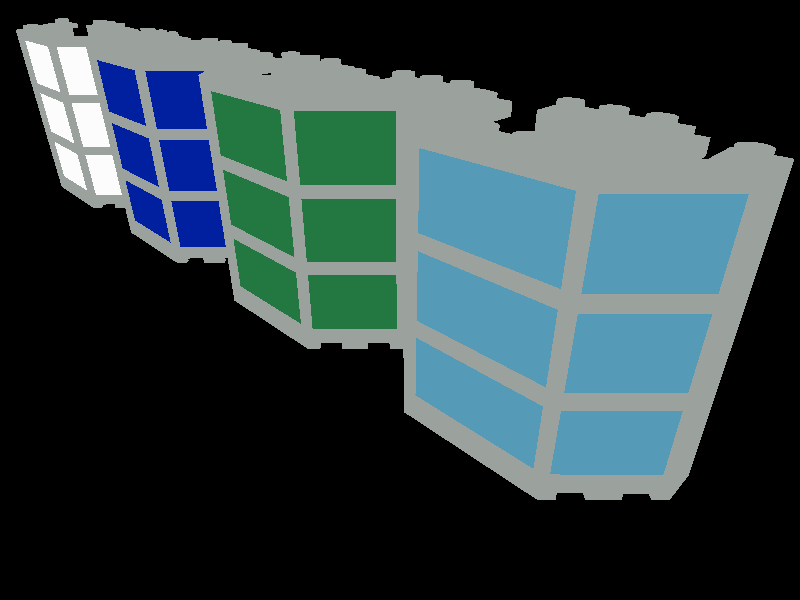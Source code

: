 // Generated by L3P v1.4 BETA 20131202 (Win32)  (C) 1998-2013 Lars C. Hassing SP.lars@AM.hassings.dk
// L3P website:  http://www.hassings.dk/l3/l3p.html
// LDraw.org:    http://www.ldraw.org
// Date:         Fri Jul 11 21:17:56 2014
// Input file:   D:\Datsville\trunk\datsville_rpgmaker\povsource\glass_test_case.ldr
// Title:        Untitled
// Author:       Michael Horvath
// ModelDir:     D:\Datsville\trunk\datsville_rpgmaker\povsource
// WorkDir:      D:\Datsville\trunk\datsville_rpgmaker\povsource
// LDRAWDIR:     E:\Programs Windows\LDraw (LDRAWDIR environment variable)
// SearchDirs:   (Default)
// SearchDir1:   D:\Datsville\trunk\datsville_rpgmaker\povsource\ (0x10)
// SearchDir2:   E:\Programs Windows\LDraw\P\ (0x9)
// SearchDir3:   E:\Programs Windows\LDraw\PARTS\ (0x4)
// SearchDir4:   E:\Programs Windows\LDraw\MODELS\ (0x0)
// ldconfig.ldr: E:\Programs Windows\LDraw\ldconfig.ldr
// Commandline:  "E:\Programs Windows\l3p14beta\l3p.exe" D:\Datsville\trunk\datsville_rpgmaker\povsource\glass_test_case.ldr -o

#if (version < 3.1)
	#error "This POV code requires at least version 3.1\n"
#end

//// Defines

#declare L3Version = 1.4;

#declare L3Quality = 2;  // Quality level, 0=BBox, 1=no refr, 2=normal, 3=studlogo, 4=stud2logo

#declare L3SW = 0.5;  // Width of seam between two bricks

#declare L3Studs = 1;  // 1=on 0=off

#declare L3Bumps = 0;  // 1=on 0=off


#declare L3Ambient = 0.4;
#declare L3Diffuse = 0.4;
#declare L3Ior     = 1.25;
#declare L3NormalBumps = normal { bumps 0.01 scale 20 }
#declare L3NormalSlope = normal { bumps 0.3 scale 0.5 }


#declare L3SWT = (L3SW ? L3SW : 0.001);  // At least a small seam when transparent

#declare L3Logo = union {
	sphere {<-59,0,-96>,6}
	cylinder {<-59,0,-96>,<59,0,-122>,6 open}
	sphere {<59,0,-122>,6}
	cylinder {<59,0,-122>,<59,0,-84>,6 open}
	sphere {<59,0,-84>,6}

	sphere {<-59,0,-36>,6}
	cylinder {<-59,0,-36>,<-59,0,1>,6 open}
	sphere {<-59,0,1>,6}
	cylinder {<0,0,-49>,<0,0,-25>,6 open}
	sphere {<0,0,-25>,6}
	sphere {<59,0,-62>,6}
	cylinder {<59,0,-62>,<59,0,-24>,6 open}
	sphere {<59,0,-24>,6}
	cylinder {<-59,0,-36>,<59,0,-62>,6 open}

	sphere {<-35.95,0,57>,6}
	torus {18.45,6 clipped_by{plane{<40,0,-9>,0}} translate<-40,0,39>}
	cylinder {<-44.05,0,21>,<35.95,0,3>,6 open}
	torus {18.45,6 clipped_by{plane{<-40,0,9>,0}} translate<40,0,21>}
	cylinder {<44.05,0,39>,<0,0,49>,6 open}
	sphere {<0,0,49>,6}
	cylinder {<0,0,49>,<0,0,34>,6 open}
	sphere {<0,0,34>,6}

	torus {18.45,6 clipped_by{plane{<40,0,-9>,0}} translate<-40,0,99>}
	cylinder {<-44.05,0,81>,<35.95,0,63>,6 open}
	torus {18.45,6 clipped_by{plane{<-40,0,9>,0}} translate<40,0,81>}
	cylinder {<44.05,0,99>,<-35.95,0,117>,6 open}

	scale 4.5/128
}




//// Finishes
#ifndef (L3FinishOpaque)
#declare L3FinishOpaque = finish {
	ambient L3Ambient
	diffuse L3Diffuse
	#if (L3Quality >= 2)
		phong 0.5
		phong_size 40
		reflection 0.08
	#end
}
#end

#ifndef (L3FinishChrome)
#declare L3FinishChrome = finish {
	ambient 0.25
	diffuse 0.6
	#if (L3Quality >= 2)
		brilliance 5
		metallic
		specular 0.80
		roughness 1/100
		reflection 0.65
	#end
}
#end

#ifndef (L3FinishPearlescent)
//Not supported yet, using Opaque
#declare L3FinishPearlescent = finish { L3FinishOpaque }
#end

#ifndef (L3FinishRubber)
#declare L3FinishRubber = finish {
	ambient L3Ambient
	diffuse L3Diffuse
	#if (L3Quality >= 2)
		phong 0.1
		phong_size 10
		reflection 0
	#end
}
#end

#ifndef (L3FinishMatte_metallic)
//Not supported yet, using Opaque
#declare L3FinishMatte_metallic = finish { L3FinishOpaque }
#end

#ifndef (L3FinishMetal)
//Not supported yet, using Opaque
#declare L3FinishMetal = finish { L3FinishOpaque }
#end

#ifndef (L3FinishTransparent)
#declare L3FinishTransparent = finish {
	ambient L3Ambient
	diffuse L3Diffuse
	#if (L3Quality >= 2)
		phong 0.5
		phong_size 40
		reflection 0.2
	#end
}
#end



//// Macros
#ifndef (L3TextureOpaqueRGB)
#macro L3TextureOpaqueRGB(r,g,b)
texture {
	pigment { rgb <r/255,g/255,b/255> }
	finish { L3FinishOpaque }
	#if (L3Bumps & (L3Quality > 1)) normal { L3NormalBumps } #end
}
#end
#end

#ifndef (L3TextureChromeRGB)
#macro L3TextureChromeRGB(r,g,b)
texture {
	pigment { rgb <r/255,g/255,b/255> }
	finish { L3FinishChrome }
	#if (L3Bumps & (L3Quality > 1)) normal { L3NormalBumps } #end
}
#end
#end

#ifndef (L3TexturePearlescentRGB)
#macro L3TexturePearlescentRGB(r,g,b)
texture {
	pigment { rgb <r/255,g/255,b/255> }
	finish { L3FinishPearlescent }
	#if (L3Bumps & (L3Quality > 1)) normal { L3NormalBumps } #end
}
#end
#end

#ifndef (L3TextureRubberRGB)
#macro L3TextureRubberRGB(r,g,b)
texture {
	pigment { rgb <r/255,g/255,b/255> }
	finish { L3FinishRubber }
	#if (L3Bumps & (L3Quality > 1)) normal { L3NormalBumps } #end
}
#end
#end

#ifndef (L3TextureMatte_metallicRGB)
#macro L3TextureMatte_metallicRGB(r,g,b)
texture {
	pigment { rgb <r/255,g/255,b/255> }
	finish { L3FinishMatte_metallic }
	#if (L3Bumps & (L3Quality > 1)) normal { L3NormalBumps } #end
}
#end
#end

#ifndef (L3TextureMetalRGB)
#macro L3TextureMetalRGB(r,g,b)
texture {
	pigment { rgb <r/255,g/255,b/255> }
	finish { L3FinishMetal }
	#if (L3Bumps & (L3Quality > 1)) normal { L3NormalBumps } #end
}
#end
#end

#ifndef (L3TextureTransparentRGBA)
#macro L3TextureTransparentRGBA(r,g,b,a)
// Alpha -> Filter: 255 -> 1.00, 128 -> 0.85, 0 -> 0
#local f = (a >= 128 ? 0.85 + (a-128) * 0.15 / (255-128) : a * 0.85 / 255);
texture {
	pigment { rgb <r/255,g/255,b/255> #if (L3Quality > 1) filter f #end }
	finish { L3FinishTransparent }
	#if (L3Bumps & (L3Quality > 1)) normal { L3NormalBumps } #end
}
#end
#end

#ifndef (L3TextureSlope)
#macro L3TextureSlope(tex)
texture {
	tex
	#if (L3Quality > 1) normal { L3NormalSlope } #end
}
#end
#end

#ifndef (L3Material)
#macro L3Material(tex)
material {
	texture { tex }
}
#end
#end

#ifndef (L3MaterialT)
#macro L3MaterialT(tex)
material {
	texture { tex }
	#if (L3Quality > 1)
		interior { ior L3Ior }
	#end
}
#end
#end



//// Color 7 Light_Gray (from ldconfig.ldr)
#ifndef (L3Texture7)
#declare L3Texture7 = L3TextureOpaqueRGB(155,161,157)
#end
#ifndef (L3Texture7_slope)
#declare L3Texture7_slope = L3TextureSlope(L3Texture7)
#end
#ifndef (L3Color7)
#declare L3Color7 = L3Material(L3Texture7)
#end
#ifndef (L3Color7_slope)
#declare L3Color7_slope = L3Material(L3Texture7_slope)
#end


//// Color 47 Trans_Clear (from ldconfig.ldr)
#ifndef (L3Texture47)
#declare L3Texture47 = L3TextureTransparentRGBA(252,252,252,128)
#end
#ifndef (L3Texture47_slope)
#declare L3Texture47_slope = L3TextureSlope(L3Texture47)
#end
#ifndef (L3Color47)
#declare L3Color47 = L3MaterialT(L3Texture47)
#end
#ifndef (L3Color47_slope)
#declare L3Color47_slope = L3MaterialT(L3Texture47_slope)
#end


//// Primitive box4-1.dat
#ifndef (box4_dash_1_dot_dat)
#declare box4_dash_1_dot_dat = object {
// Box with 4 Faces without 1 Edge
// Name: box4-1.dat
// Author: Tore Eriksson [Tore_Eriksson]
// !LDRAW_ORG Primitive UPDATE 2012-01
// !LICENSE Redistributable under CCAL version 2.0 : see CAreadme.txt
// BFC CERTIFY CCW
// !HISTORY 1998-07-15 [PTadmin] Official Update 1998-07
// !HISTORY 2002-04-05 [hafhead] Made BFC compliant
// !HISTORY 2002-04-25 [PTadmin] Official Update 2002-02
// !HISTORY 2007-06-24 [PTadmin] Header formatted for Contributor Agreement
// !HISTORY 2008-07-01 [PTadmin] Official Update 2008-01
// !HISTORY 2012-02-16 [Philo] Changed to CCW
// !HISTORY 2012-03-30 [PTadmin] Official Update 2012-01
	mesh {
		triangle { <-1,1,1>, <1,1,1>, <1,1,-1> }
		triangle { <1,1,-1>, <-1,1,-1>, <-1,1,1> }
		triangle { <-1,1,1>, <-1,0,1>, <1,0,1> }
		triangle { <1,0,1>, <1,1,1>, <-1,1,1> }
		triangle { <-1,1,-1>, <-1,0,-1>, <-1,0,1> }
		triangle { <-1,0,1>, <-1,1,1>, <-1,1,-1> }
		triangle { <1,1,1>, <1,0,1>, <1,0,-1> }
		triangle { <1,0,-1>, <1,1,-1>, <1,1,1> }
	}
}
#end // ifndef (box4_dash_1_dot_dat)


//// Primitive box2-5.dat
#ifndef (box2_dash_5_dot_dat)
#declare box2_dash_5_dot_dat = object {
// Box with 2 Faces without 5 Edges
// Name: box2-5.dat
// Author: Steffen [Steffen]
// !LDRAW_ORG Primitive UPDATE 2003-03
// !LICENSE Redistributable under CCAL version 2.0 : see CAreadme.txt
// BFC CERTIFY CCW
// !HISTORY 2003-12-19 [PTadmin] Official Update 2003-03
// !HISTORY 2007-06-24 [PTadmin] Header formatted for Contributor Agreement
// !HISTORY 2008-07-01 [PTadmin] Official Update 2008-01
	mesh {
		triangle { <1,1,1>, <1,1,-1>, <-1,1,-1> }
		triangle { <-1,1,-1>, <-1,1,1>, <1,1,1> }
		triangle { <1,1,1>, <-1,1,1>, <-1,-1,1> }
		triangle { <-1,-1,1>, <1,-1,1>, <1,1,1> }
	}
}
#end // ifndef (box2_dash_5_dot_dat)


//// Primitive box5.dat
#ifndef (box5_dot_dat)
#declare box5_dot_dat = object {
// Box with 5 Faces and All Edges
// Name: box5.dat
// Author: James Jessiman
// !LDRAW_ORG Primitive UPDATE 2012-01
// !LICENSE Redistributable under CCAL version 2.0 : see CAreadme.txt
// BFC CERTIFY CCW
// !HISTORY 2002-04-03 [sbliss] Modified for BFC compliance
// !HISTORY 2002-04-25 [PTadmin] Official Update 2002-02
// !HISTORY 2007-06-24 [PTadmin] Header formatted for Contributor Agreement
// !HISTORY 2008-07-01 [PTadmin] Official Update 2008-01
// !HISTORY 2012-02-16 [Philo] Changed to CCW
// !HISTORY 2012-03-30 [PTadmin] Official Update 2012-01
	mesh {
		triangle { <-1,1,1>, <1,1,1>, <1,1,-1> }
		triangle { <1,1,-1>, <-1,1,-1>, <-1,1,1> }
		triangle { <-1,1,1>, <-1,0,1>, <1,0,1> }
		triangle { <1,0,1>, <1,1,1>, <-1,1,1> }
		triangle { <-1,1,-1>, <-1,0,-1>, <-1,0,1> }
		triangle { <-1,0,1>, <-1,1,1>, <-1,1,-1> }
		triangle { <1,1,-1>, <1,0,-1>, <-1,0,-1> }
		triangle { <-1,0,-1>, <-1,1,-1>, <1,1,-1> }
		triangle { <1,1,1>, <1,0,1>, <1,0,-1> }
		triangle { <1,0,-1>, <1,1,-1>, <1,1,1> }
	}
}
#end // ifndef (box5_dot_dat)


//// Primitive rect.dat
#ifndef (rect_dot_dat)
#declare rect_dot_dat = object {
// Rectangle
// Name: rect.dat
// Author: James Jessiman
// !LDRAW_ORG Primitive UPDATE 2010-01
// !LICENSE Redistributable under CCAL version 2.0 : see CAreadme.txt
// BFC CERTIFY CCW
// !HISTORY 2002-04-05 [hafhead] Added BFC statement
// !HISTORY 2002-04-25 [PTadmin] Official Update 2002-02
// !HISTORY 2007-06-24 [PTadmin] Header formatted for Contributor Agreement
// !HISTORY 2008-07-01 [PTadmin] Official Update 2008-01
// !HISTORY 2010-01-17 [mikeheide] changed winding to CCW
// !HISTORY 2010-04-05 [PTadmin] Official Update 2010-01
	mesh {
		triangle { <-1,0,1>, <-1,0,-1>, <1,0,-1> }
		triangle { <1,0,-1>, <1,0,1>, <-1,0,1> }
	}
}
#end // ifndef (rect_dot_dat)


//// Primitive rect2p.dat
#ifndef (rect2p_dot_dat)
#declare rect2p_dot_dat = object {
// Rectangle with 2 Parallel Edges
// Name: rect2p.dat
// Author: Donald Sutter [technog]
// !LDRAW_ORG Primitive UPDATE 2010-01
// !LICENSE Redistributable under CCAL version 2.0 : see CAreadme.txt
// BFC CERTIFY CCW
// !HISTORY 2003-08-01 [PTadmin] Official Update 2003-02
// !HISTORY 2007-06-24 [PTadmin] Header formatted for Contributor Agreement
// !HISTORY 2008-07-01 [PTadmin] Official Update 2008-01
// !HISTORY 2010-01-17 [mikeheide] changed winding to CCW
// !HISTORY 2010-04-05 [PTadmin] Official Update 2010-01
	mesh {
		triangle { <-1,0,1>, <-1,0,-1>, <1,0,-1> }
		triangle { <1,0,-1>, <1,0,1>, <-1,0,1> }
	}
}
#end // ifndef (rect2p_dot_dat)


//// Primitive rect1.dat
#ifndef (rect1_dot_dat)
#declare rect1_dot_dat = object {
// Rectangle with 1 Edge
// Name: rect1.dat
// Author: Chris Dee [cwdee]
// !LDRAW_ORG Primitive UPDATE 2010-01
// !LICENSE Redistributable under CCAL version 2.0 : see CAreadme.txt
// BFC CERTIFY CCW
// !HISTORY 2003-12-19 [PTadmin] Official Update 2003-03
// !HISTORY 2007-06-24 [PTadmin] Header formatted for Contributor Agreement
// !HISTORY 2008-07-01 [PTadmin] Official Update 2008-01
// !HISTORY 2010-01-17 [mikeheide] changed winding to CCW
// !HISTORY 2010-04-05 [PTadmin] Official Update 2010-01
	mesh {
		triangle { <-1,0,1>, <-1,0,-1>, <1,0,-1> }
		triangle { <1,0,-1>, <1,0,1>, <-1,0,1> }
	}
}
#end // ifndef (rect1_dot_dat)


//// Primitive box4.dat
#ifndef (box4_dot_dat)
#declare box4_dot_dat = object {
// Box with 4 Faces (2 Parallel Pairs) and All Edges
// Name: box4.dat
// Author: James Jessiman
// !LDRAW_ORG Primitive UPDATE 2012-01
// !LICENSE Redistributable under CCAL version 2.0 : see CAreadme.txt
// BFC CERTIFY CCW
// !HISTORY 2002-04-03 [sbliss] Modified for BFC compliance
// !HISTORY 2002-04-25 [PTadmin] Official Update 2002-02
// !HISTORY 2007-06-24 [PTadmin] Header formatted for Contributor Agreement
// !HISTORY 2008-07-01 [PTadmin] Official Update 2008-01
// !HISTORY 2012-02-16 [Philo] Changed to CCW
// !HISTORY 2012-03-30 [PTadmin] Official Update 2012-01
	mesh {
		triangle { <-1,1,1>, <-1,0,1>, <1,0,1> }
		triangle { <1,0,1>, <1,1,1>, <-1,1,1> }
		triangle { <-1,1,-1>, <-1,0,-1>, <-1,0,1> }
		triangle { <-1,0,1>, <-1,1,1>, <-1,1,-1> }
		triangle { <1,1,-1>, <1,0,-1>, <-1,0,-1> }
		triangle { <-1,0,-1>, <-1,1,-1>, <1,1,-1> }
		triangle { <1,1,1>, <1,0,1>, <1,0,-1> }
		triangle { <1,0,-1>, <1,1,-1>, <1,1,1> }
	}
}
#end // ifndef (box4_dot_dat)


//// Part s\30185s01.dat
#ifndef (s_slash_30185s01_dot_dat)
#declare s_slash_30185s01_dot_dat = #if (L3Quality = 0) box { <-80,0,-10>, <-37.5,144,50> } #else union {
// ~Window Bay  3 x  8 x  6 (Left Frame)
// Name: s\30185s01.dat
// Author: William Howard [WilliamH]
// !LDRAW_ORG Subpart UPDATE 2010-01
// !LICENSE Redistributable under CCAL version 2.0 : see CAreadme.txt
// BFC CERTIFY CCW
// !HISTORY 2010-04-05 [PTadmin] Official Update 2010-01
	mesh {
		triangle { <-80,144,30>, <-75,144,30>, <-72,144,27> }
		triangle { <-72,144,27>, <-74.5,144,24.5>, <-80,144,30> }
		triangle { <-74.5,140,24.5>, <-72,140,27>, <-63,140,18> }
		triangle { <-63,140,18>, <-65.5,140,15.5>, <-74.5,140,24.5> }
	}
	object { box4_dash_1_dot_dat matrix <5.5,0,-5.5,0,4,0,1.25,0,1.25,-58.75,140,11.25> }
	object { box2_dash_5_dot_dat matrix <0,2,0,1.25,0,1.25,1.5,0,-1.5,-74.75,142,27.25> }
	object { box2_dash_5_dot_dat matrix <0,2,0,4,0,-4,-1.25,0,-1.25,-59.75,142,27.25> }
	object { box2_dash_5_dot_dat matrix <0,2,0,1.25,0,1.25,-1.5,0,1.5,-42.75,142,-4.75> }
	object { box2_dash_5_dot_dat matrix <0,2,0,-4,0,4,-1.25,0,-1.25,-42.75,142,10.25> }
	mesh {
		triangle { <-54.5,140,4.5>, <-52,140,7>, <-43,140,-2> }
		triangle { <-43,140,-2>, <-45.5,140,-4.5>, <-54.5,140,4.5> }
		triangle { <-45.5,144,-4.5>, <-43,144,-2>, <-40,144,-5> }
		triangle { <-40,144,-5>, <-40,144,-10>, <-45.5,144,-4.5> }
		triangle { <-74.5,144,24.5>, <-74.5,140,24.5>, <-77.5,133,27.5> }
		triangle { <-77.5,133,27.5>, <-80,144,30>, <-74.5,144,24.5> }
		triangle { <-54.5,144,4.5>, <-54.5,140,4.5>, <-65.5,140,15.5> }
		triangle { <-65.5,140,15.5>, <-65.5,144,15.5>, <-54.5,144,4.5> }
		triangle { <-40,144,-10>, <-42.5,133,-7.5>, <-45.5,140,-4.5> }
		triangle { <-45.5,140,-4.5>, <-45.5,144,-4.5>, <-40,144,-10> }
		triangle { <-54.5,144,24.5>, <-57,144,22>, <-65,144,30> }
		triangle { <-65,144,30>, <-60,144,30>, <-54.5,144,24.5> }
		triangle { <-45.5,140,15.5>, <-48,140,13>, <-57,140,22> }
		triangle { <-57,140,22>, <-54.5,140,24.5>, <-45.5,140,15.5> }
		triangle { <-40,144,10>, <-40,144,5>, <-48,144,13> }
		triangle { <-48,144,13>, <-45.5,144,15.5>, <-40,144,10> }
		triangle { <-60,144,30>, <-60,136,30>, <-54.5,140,24.5> }
		triangle { <-54.5,140,24.5>, <-54.5,144,24.5>, <-60,144,30> }
		triangle { <-54.5,140,24.5>, <-60,136,30>, <-40,136,10> }
		triangle { <-40,136,10>, <-45.5,140,15.5>, <-54.5,140,24.5> }
		triangle { <-45.5,144,15.5>, <-45.5,140,15.5>, <-40,136,10> }
		triangle { <-40,136,10>, <-40,144,10>, <-45.5,144,15.5> }
		triangle { <-63,140,18>, <-72,140,27>, <-65,140,30> }
		triangle { <-65,140,30>, <-57,140,22>, <-63,140,18> }
		triangle { <-52,140,7>, <-63,140,18>, <-57,140,22> }
		triangle { <-57,140,22>, <-48,140,13>, <-52,140,7> }
		triangle { <-40,140,5>, <-43,140,-2>, <-52,140,7> }
		triangle { <-52,140,7>, <-48,140,13>, <-40,140,5> }
		triangle { <-40,140,5>, <-40,140,-5>, <-43,140,-2> }
		triangle { <-72,140,27>, <-75,140,30>, <-65,140,30> }
		triangle { <-38.343,136,-6>, <-40,136,10>, <-60,136,30> }
		triangle { <-60,136,30>, <-76,136,31.657>, <-38.343,136,-6> }
// BFC INVERTNEXT
	}
	object { box5_dot_dat matrix <-6,0,0,0,-4,0,0,0,6,-70,144,40> }
	mesh {
		triangle { <-60,144,50>, <-64,144,46>, <-76,144,46> }
		triangle { <-76,144,46>, <-80,144,50>, <-60,144,50> }
		triangle { <-60,144,30>, <-64,144,34>, <-64,144,46> }
		triangle { <-64,144,46>, <-60,144,50>, <-60,144,30> }
		triangle { <-75,144,30>, <-76,144,34>, <-64,144,34> }
		triangle { <-64,144,34>, <-65,144,30>, <-75,144,30> }
		triangle { <-64,144,34>, <-60,144,30>, <-65,144,30> }
		triangle { <-80,144,30>, <-76,144,34>, <-75,144,30> }
		triangle { <-80,144,50>, <-76,144,46>, <-76,144,34> }
		triangle { <-76,144,34>, <-80,144,30>, <-80,144,50> }
		triangle { <-76,136,50>, <-76,136,31.657>, <-60,136,30> }
		triangle { <-60,136,30>, <-60,136,50>, <-76,136,50> }
		triangle { <-60,4,50>, <-60,4,30>, <-76,4,31.657> }
		triangle { <-76,4,31.657>, <-76,4,50>, <-60,4,50> }
		triangle { <-60,136,50>, <-60,144,50>, <-80,144,50> }
		triangle { <-80,144,50>, <-76,136,50>, <-60,136,50> }
	}
	object { rect_dot_dat matrix <0,4,0,-1,0,0,0,0,10,-60,140,40> }
	object { rect2p_dot_dat matrix <5,0,0,0,0,1,0,-2,0,-70,142,30> }
	object { rect2p_dot_dat matrix <0,0,5,1,0,0,0,2,0,-40,142,0> }
	object { rect2p_dot_dat matrix <10,0,-10,0,0,-1,0,2,0,-50,2,20> }
	mesh {
		triangle { <-76,4,31.657>, <-60,4,30>, <-40,4,10> }
		triangle { <-40,4,10>, <-38.343,4,-6>, <-76,4,31.657> }
		triangle { <-40,0,-10>, <-40,0,10>, <-60,0,30> }
		triangle { <-60,0,30>, <-80,0,30>, <-40,0,-10> }
		triangle { <-60,0,50>, <-60,4,50>, <-76,4,50> }
		triangle { <-76,4,50>, <-80,0,50>, <-60,0,50> }
	}
	object { rect1_dot_dat matrix <0,0,10,0,1,0,10,0,0,-70,0,40> }
// BFC INVERTNEXT
	object { box4_dot_dat matrix <17.5,0,-17.5,2.828,0,2.828,0,19,0,-60,26,10> }
// BFC INVERTNEXT
	object { box4_dot_dat matrix <17.5,0,-17.5,2.828,0,2.828,0,19,0,-60,70,10> }
// BFC INVERTNEXT
	object { box4_dot_dat matrix <17.5,0,-17.5,2.828,0,2.828,0,19,0,-60,114,10> }
	mesh {
		triangle { <-40,0,-10>, <-42.5,7,-7.5>, <-42.5,133,-7.5> }
		triangle { <-42.5,133,-7.5>, <-40,144,-10>, <-40,0,-10> }
		triangle { <-80,144,30>, <-77.5,133,27.5>, <-77.5,7,27.5> }
		triangle { <-77.5,7,27.5>, <-80,0,30>, <-80,144,30> }
		triangle { <-38.343,136,-6>, <-39.672,133,-4.672>, <-39.672,7,-4.672> }
		triangle { <-39.672,7,-4.672>, <-38.343,4,-6>, <-38.343,136,-6> }
		triangle { <-77.5,95,27.5>, <-42.5,95,-7.5>, <-42.5,89,-7.5> }
		triangle { <-42.5,89,-7.5>, <-77.5,89,27.5>, <-77.5,95,27.5> }
		triangle { <-77.5,51,27.5>, <-42.5,51,-7.5>, <-42.5,45,-7.5> }
		triangle { <-42.5,45,-7.5>, <-77.5,45,27.5>, <-77.5,51,27.5> }
		triangle { <-77.5,7,27.5>, <-42.5,7,-7.5>, <-40,0,-10> }
		triangle { <-40,0,-10>, <-80,0,30>, <-77.5,7,27.5> }
		triangle { <-74.5,140,24.5>, <-45.5,140,-4.5>, <-42.5,133,-7.5> }
		triangle { <-42.5,133,-7.5>, <-77.5,133,27.5>, <-74.5,140,24.5> }
		triangle { <-39.672,95,-4.672>, <-74.672,95,30.328>, <-74.672,89,30.328> }
		triangle { <-74.672,89,30.328>, <-39.672,89,-4.672>, <-39.672,95,-4.672> }
		triangle { <-39.672,51,-4.672>, <-74.672,51,30.328>, <-74.672,45,30.328> }
		triangle { <-74.672,45,30.328>, <-39.672,45,-4.672>, <-39.672,51,-4.672> }
		triangle { <-39.672,7,-4.672>, <-74.672,7,30.328>, <-76,4,31.657> }
		triangle { <-76,4,31.657>, <-38.343,4,-6>, <-39.672,7,-4.672> }
		triangle { <-74.672,133,30.328>, <-76,136,31.657>, <-76,4,31.657> }
		triangle { <-76,4,31.657>, <-74.672,7,30.328>, <-74.672,133,30.328> }
		triangle { <-38.343,136,-6>, <-76,136,31.657>, <-74.672,133,30.328> }
		triangle { <-74.672,133,30.328>, <-39.672,133,-4.672>, <-38.343,136,-6> }
	}
	object { rect_dot_dat matrix <0,0,9.1715,-1,0,0,0,-66,0,-76,70,40.8285> }
	object { rect_dot_dat matrix <0,0,-10,-1,0,0,0,2,0,-60,2,40> }
	object { rect_dot_dat matrix <0,0,-10,1,0,0,0,-72,0,-80,72,40> }
	mesh {
		triangle { <-80,0,50>, <-76,4,50>, <-76,136,50> }
		triangle { <-76,136,50>, <-80,144,50>, <-80,0,50> }
	}
}
#end
#end // ifndef (s_slash_30185s01_dot_dat)


//// Primitive stud2.dat
#ifndef (stud2_dot_dat)
#declare stud2_dot_dat = 
#if (L3Quality >= 4)
union {
#end
	difference {
		cylinder { <0,0,0>, <0,-4,0>, 6 }
		cylinder { <0,1,0>, <0,-5,0>, 4 }
	}
#if (L3Quality >= 4)
	object { L3Logo scale 0.75 }
}
#end
#end // ifndef (stud2_dot_dat)


//// Primitive stud3.dat
#ifndef (stud3_dot_dat)
#declare stud3_dot_dat = cylinder { <0,0,0>, <0,-4,0>, 4 }
#end // ifndef (stud3_dot_dat)


//// Part 30185.dat
#ifndef (_30185_dot_dat)
#declare _30185_dot_dat = #if (L3Quality = 0) box { <-80,-4,-10>, <80,144,50> } #else union {
// Window Bay  3 x  8 x  6
// Name: 30185.dat
// Author: Luis E. Fernandez [lfernand]
// !LDRAW_ORG Part UPDATE 2010-01
// !LICENSE Redistributable under CCAL version 2.0 : see CAreadme.txt
// BFC CERTIFY CCW
// !HISTORY 1998-03-23 [PTadmin] Official Update 1998-03
// !HISTORY 1999-05-17 [PTadmin] Official Update 1999-03
// !HISTORY 2007-06-07 [PTadmin] Header formatted for Contributor Agreement
// !HISTORY 2008-07-01 [PTadmin] Official Update 2008-01
// !HISTORY 2008-07-07 [WilliamH] Re-worked prior to Luis Fernandez affirming the CA (2006-09-29)
// !HISTORY 2010-04-05 [PTadmin] Official Update 2010-01
	object { s_slash_30185s01_dot_dat matrix <1,0,0,0,1,0,0,0,1,0,0,0> }
	object { s_slash_30185s01_dot_dat matrix <-1,0,0,0,1,0,0,0,1,0,0,0> }
	#if (L3Studs)
		object { stud2_dot_dat matrix <1,0,0,0,1,0,0,0,1,70,0,40> }
		object { stud2_dot_dat matrix <1,0,0,0,1,0,0,0,1,30,0,0> }
		object { stud2_dot_dat matrix <1,0,0,0,1,0,0,0,1,10,0,0> }
		object { stud2_dot_dat matrix <1,0,0,0,1,0,0,0,1,-10,0,0> }
		object { stud2_dot_dat matrix <1,0,0,0,1,0,0,0,1,-30,0,0> }
		object { stud2_dot_dat matrix <1,0,0,0,1,0,0,0,1,-70,0,40> }
// BFC INVERTNEXT
	#end
	object { box4_dot_dat matrix <36,0,0,0,0,4,0,19,0,0,26,-10> }
// BFC INVERTNEXT
	object { box4_dot_dat matrix <36,0,0,0,0,4,0,19,0,0,70,-10> }
// BFC INVERTNEXT
	object { box4_dot_dat matrix <36,0,0,0,0,4,0,19,0,0,114,-10> }
	object { rect_dot_dat matrix <40,0,0,0,0,-1,0,4,0,0,140,10> }
	object { rect_dot_dat matrix <40,0,0,0,0,-1,0,2,0,0,2,10> }
// BFC INVERTNEXT
	object { box5_dot_dat matrix <36,0,0,0,-4,0,0,0,6,0,144,0> }
	#if (L3Studs)
		object { stud3_dot_dat matrix <1,0,0,0,-1,0,0,0,1,20,140,0> }
		object { stud3_dot_dat matrix <1,0,0,0,-1,0,0,0,1,0,140,0> }
		object { stud3_dot_dat matrix <1,0,0,0,-1,0,0,0,1,-20,140,0> }
	#end
	mesh {
		triangle { <40,144,10>, <36,144,6>, <-36,144,6> }
		triangle { <-36,144,6>, <-40,144,10>, <40,144,10> }
		triangle { <-40,144,10>, <-36,144,6>, <-36,144,-6> }
		triangle { <-36,144,-6>, <-40,144,-10>, <-40,144,10> }
		triangle { <-40,144,-10>, <-36,144,-6>, <36,144,-6> }
		triangle { <36,144,-6>, <40,144,-10>, <-40,144,-10> }
		triangle { <40,144,-10>, <36,144,-6>, <36,144,6> }
		triangle { <36,144,6>, <40,144,10>, <40,144,-10> }
		triangle { <40,0,-10>, <36,7,-10>, <36,133,-10> }
		triangle { <36,133,-10>, <40,144,-10>, <40,0,-10> }
		triangle { <-40,144,-10>, <-36,133,-10>, <-36,7,-10> }
		triangle { <-36,7,-10>, <-40,0,-10>, <-40,144,-10> }
		triangle { <38.343,136,-6>, <36,133,-6>, <36,7,-6> }
		triangle { <36,7,-6>, <38.343,4,-6>, <38.343,136,-6> }
		triangle { <-38.343,4,-6>, <-36,7,-6>, <-36,133,-6> }
		triangle { <-36,133,-6>, <-38.343,136,-6>, <-38.343,4,-6> }
		triangle { <-36,95,-10>, <36,95,-10>, <36,89,-10> }
		triangle { <36,89,-10>, <-36,89,-10>, <-36,95,-10> }
		triangle { <-36,89,-6>, <36,89,-6>, <36,95,-6> }
		triangle { <36,95,-6>, <-36,95,-6>, <-36,89,-6> }
		triangle { <-36,51,-10>, <36,51,-10>, <36,45,-10> }
		triangle { <36,45,-10>, <-36,45,-10>, <-36,51,-10> }
		triangle { <-36,45,-6>, <36,45,-6>, <36,51,-6> }
		triangle { <36,51,-6>, <-36,51,-6>, <-36,45,-6> }
		triangle { <-40,144,-10>, <40,144,-10>, <36,133,-10> }
		triangle { <36,133,-10>, <-36,133,-10>, <-40,144,-10> }
		triangle { <-36,133,-6>, <36,133,-6>, <38.343,136,-6> }
		triangle { <38.343,136,-6>, <-38.343,136,-6>, <-36,133,-6> }
		triangle { <-38.343,4,-6>, <38.343,4,-6>, <36,7,-6> }
		triangle { <36,7,-6>, <-36,7,-6>, <-38.343,4,-6> }
		triangle { <-40,4,10>, <40,4,10>, <38.343,4,-6> }
		triangle { <38.343,4,-6>, <-38.343,4,-6>, <-40,4,10> }
		triangle { <-40,0,-10>, <40,0,-10>, <40,0,10> }
		triangle { <40,0,10>, <-40,0,10>, <-40,0,-10> }
		triangle { <-38.343,136,-6>, <38.343,136,-6>, <40,136,10> }
		triangle { <40,136,10>, <-40,136,10>, <-38.343,136,-6> }
		triangle { <-36,7,-10>, <36,7,-10>, <40,0,-10> }
		triangle { <40,0,-10>, <-40,0,-10>, <-36,7,-10> }
	}
}
#end
#end // ifndef (_30185_dot_dat)


//// Primitive rect3.dat
#ifndef (rect3_dot_dat)
#declare rect3_dot_dat = object {
// Rectangle with 3 Edges
// Name: rect3.dat
// Author: Mark Kennedy [mkennedy]
// !LDRAW_ORG Primitive UPDATE 2010-01
// !LICENSE Redistributable under CCAL version 2.0 : see CAreadme.txt
// BFC CERTIFY CCW
// !HISTORY 2003-08-01 [PTadmin] Official Update 2003-02
// !HISTORY 2007-06-24 [PTadmin] Header formatted for Contributor Agreement
// !HISTORY 2008-07-01 [PTadmin] Official Update 2008-01
// !HISTORY 2010-01-17 [mikeheide] Change winding to CCW
// !HISTORY 2010-04-05 [PTadmin] Official Update 2010-01
	mesh {
		triangle { <-1,0,1>, <-1,0,-1>, <1,0,-1> }
		triangle { <1,0,-1>, <1,0,1>, <-1,0,1> }
	}
}
#end // ifndef (rect3_dot_dat)


//// Part s\30186s01.dat
#ifndef (s_slash_30186s01_dot_dat)
#declare s_slash_30186s01_dot_dat = #if (L3Quality = 0) box { <-76,4,-6.0005>, <76,136,34.2055> } #else union {
// ~Glass for Window Bay  3 x  8 x  6 without Front Face
// Name: s\30186s01.dat
// Author: Philippe Hurbain [Philo]
// !LDRAW_ORG Subpart UPDATE 2010-01
// !LICENSE Redistributable under CCAL version 2.0 : see CAreadme.txt
// BFC CERTIFY CCW
// !HISTORY 2007-08-25 {The LEGO Universe Team} Original part shape
// !HISTORY 2008-02-10 [Philo] Creation from LUT and WilliamH versions
// !HISTORY 2010-04-05 [PTadmin] Official Update 2010-01
	mesh {
		triangle { <36.9,4,-2.25>, <-36.89,4,-2.25>, <-38.45,4,-6> }
		triangle { <-38.45,4,-6>, <38.4,4,-6>, <36.9,4,-2.25> }
		triangle { <36.9,4,-2.25>, <38.4,4,-6>, <76,4,31.553> }
		triangle { <36.9,4,-2.25>, <76,4,31.553>, <76,4,34.205> }
		triangle { <76,4,34.205>, <73.3,4,34.205>, <36.9,4,-2.25> }
		triangle { <-76,4,31.553>, <-38.45,4,-6>, <-36.89,4,-2.25> }
		triangle { <-76,4,31.553>, <-36.89,4,-2.25>, <-73.348,4,34.205> }
		triangle { <-73.348,4,34.205>, <-76,4,34.205>, <-76,4,31.553> }
		triangle { <-36.89,136,-2.25>, <36.9,136,-2.25>, <38.4,136,-6> }
		triangle { <38.4,136,-6>, <-38.45,136,-6>, <-36.89,136,-2.25> }
		triangle { <-36.89,136,-2.25>, <-38.45,136,-6>, <-76,136,31.553> }
		triangle { <-36.89,136,-2.25>, <-76,136,31.553>, <-76,136,34.205> }
		triangle { <-76,136,34.205>, <-73.348,136,34.205>, <-36.89,136,-2.25> }
		triangle { <76,136,31.553>, <38.4,136,-6>, <36.9,136,-2.25> }
		triangle { <76,136,31.553>, <36.9,136,-2.25>, <73.3,136,34.205> }
		triangle { <73.3,136,34.205>, <76,136,34.205>, <76,136,31.553> }
	}
	object { rect_dot_dat matrix <36.9,0,0,0,0,-1,0,66,0,0,70,-2.25> }
	object { rect2p_dot_dat matrix <18.2,0,18.2275,0,0,-1,0,66,0,55.1,70,15.9775> }
	object { rect2p_dot_dat matrix <-18.2,0,18.2275,0,0,-1,0,66,0,-55.1,70,15.978> }
	object { rect_dot_dat matrix <1.326,0,0,0,0,-1,0,66,0,-74.674,70,34.205> }
	object { rect_dot_dat matrix <1.326,0,0,0,0,-1,0,66,0,74.674,70,34.205> }
	object { rect3_dot_dat matrix <0,-66,0,-1,0,0,0,0,-1.326,76,70,32.879> }
	object { rect3_dot_dat matrix <0,-66,0,1,0,0,0,0,-1.326,-76,70,32.879> }
	object { rect3_dot_dat matrix <0,-66,0,0,0,1,-18.8,0,-18.7765,57.2,70,12.7765> }
	object { rect3_dot_dat matrix <0,-66,0,0,0,1,18.8,0,-18.7765,-57.2,70,12.776> }
	#if (L3Studs)
		object { stud3_dot_dat matrix <0.4,0,0,0,0,-0.6,0,0.4,0,31,48,-2.25> }
		object { stud3_dot_dat matrix <0.4,0,0,0,0,-0.6,0,0.4,0,-31,48,-2.25> }
		object { stud3_dot_dat matrix <0.4,0,0,0,0,-0.6,0,0.4,0,31,92,-2.25> }
		object { stud3_dot_dat matrix <0.4,0,0,0,0,-0.6,0,0.4,0,-31,92,-2.25> }
	#end
}
#end
#end // ifndef (s_slash_30186s01_dot_dat)


//// Part 30186.dat
#ifndef (_30186_dot_dat)
#declare _30186_dot_dat = #if (L3Quality = 0) box { <-76,4,-6.0005>, <76,136,34.2055> } #else union {
// Glass for Window Bay  3 x  8 x  6
// Name: 30186.dat
// Author: Luis E. Fernandez [lfernand]
// !LDRAW_ORG Part UPDATE 2010-01
// !LICENSE Redistributable under CCAL version 2.0 : see CAreadme.txt
// BFC CERTIFY CCW
// !HISTORY 1998-03-23 [PTadmin] Official Update 1998-03
// !HISTORY 1999-02-01 [PTadmin] Official Update 1999-01
// !HISTORY 2007-06-06 [PTadmin] Header formatted for Contributor Agreement
// !HISTORY 2008-07-01 [PTadmin] Official Update 2008-01
// !HISTORY 2008-07-07 [WilliamH] Re-worked prior to Luis Fernandez affirming the CA (2006-09-29)
// !HISTORY 2008-07-08 [PTadmin] Moved from 301 (2007-10-10)
// !HISTORY 2008-07-09 [Philo] Add more details from The LEGO Universe Team version (2008-02-10)
// !HISTORY 2008-07-10 [Philo] Subparted for patterned versions (2008-02-10)
// !HISTORY 2010-04-05 [PTadmin] Official Update 2010-01
	mesh {
		triangle { <-38.45,136,-6>, <38.4,136,-6>, <38.4,4,-6> }
		triangle { <38.4,4,-6>, <-38.45,4,-6>, <-38.45,136,-6> }
	}
	object { s_slash_30186s01_dot_dat matrix <1,0,0,0,1,0,0,0,1,0,0,0> }
}
#end
#end // ifndef (_30186_dot_dat)


//// Part 30185c04.dat
#ifndef (_30185c04_dot_dat)
#declare _30185c04_dot_dat = #if (L3Quality = 0) box { <-80,-4,-10>, <80,144,50> } #else union {
// Window Bay  3 x  8 x  6 with Clear Glass
// Name: 30185c04.dat
// Author: William Howard [WilliamH]
// !LDRAW_ORG Shortcut UPDATE 2010-01
// !LICENSE Redistributable under CCAL version 2.0 : see CAreadme.txt
// BFC CERTIFY CCW
// !HISTORY 2010-04-05 [PTadmin] Official Update 2010-01
	object { _30185_dot_dat matrix <1,0,0,0,1,0,0,0,1,0,0,0> }
	object { _30186_dot_dat matrix <1,0,0,0,1,0,0,0,1,0,0,0> material { L3Color47 } }
}
#end
#end // ifndef (_30185c04_dot_dat)


//// Color 33 Trans_Dark_Blue (from ldconfig.ldr)
#ifndef (L3Texture33)
#declare L3Texture33 = L3TextureTransparentRGBA(0,32,160,128)
#end
#ifndef (L3Texture33_slope)
#declare L3Texture33_slope = L3TextureSlope(L3Texture33)
#end
#ifndef (L3Color33)
#declare L3Color33 = L3MaterialT(L3Texture33)
#end
#ifndef (L3Color33_slope)
#declare L3Color33_slope = L3MaterialT(L3Texture33_slope)
#end


//// Part 30185c02.dat
#ifndef (_30185c02_dot_dat)
#declare _30185c02_dot_dat = #if (L3Quality = 0) box { <-80,-4,-10>, <80,144,50> } #else union {
// Window Bay  3 x  8 x  6 with Trans-Blue Glass (Complete)
// Name: 30185c02.dat
// Author: William Howard [WilliamH]
// !LDRAW_ORG Shortcut UPDATE 2010-02
// !LICENSE Redistributable under CCAL version 2.0 : see CAreadme.txt
// BFC CERTIFY CCW
// !HISTORY 2010-07-05 [PTadmin] Official Update 2010-02
	object { _30185_dot_dat matrix <1,0,0,0,1,0,0,0,1,0,0,0> }
	object { _30186_dot_dat matrix <1,0,0,0,1,0,0,0,1,0,0,0> material { L3Color33 } }
}
#end
#end // ifndef (_30185c02_dot_dat)


//// Color 34 Trans_Green (from ldconfig.ldr)
#ifndef (L3Texture34)
#declare L3Texture34 = L3TextureTransparentRGBA(35,120,65,128)
#end
#ifndef (L3Texture34_slope)
#declare L3Texture34_slope = L3TextureSlope(L3Texture34)
#end
#ifndef (L3Color34)
#declare L3Color34 = L3MaterialT(L3Texture34)
#end
#ifndef (L3Color34_slope)
#declare L3Color34_slope = L3MaterialT(L3Texture34_slope)
#end


//// Part 30185c05.dat
#ifndef (_30185c05_dot_dat)
#declare _30185c05_dot_dat = #if (L3Quality = 0) box { <-80,-4,-10>, <80,144,50> } #else union {
// Window Bay  3 x  8 x  6 with Trans-Green Glass
// Name: 30185c05.dat
// Author: William Howard [WilliamH]
// !LDRAW_ORG Shortcut UPDATE 2010-01
// !LICENSE Redistributable under CCAL version 2.0 : see CAreadme.txt
// BFC CERTIFY CCW
// !HISTORY 2010-04-05 [PTadmin] Official Update 2010-01
	object { _30185_dot_dat matrix <1,0,0,0,1,0,0,0,1,0,0,0> }
	object { _30186_dot_dat matrix <1,0,0,0,1,0,0,0,1,0,0,0> material { L3Color34 } }
}
#end
#end // ifndef (_30185c05_dot_dat)


//// Color 41 Trans_Medium_Blue (from ldconfig.ldr)
#ifndef (L3Texture41)
#declare L3Texture41 = L3TextureTransparentRGBA(85,154,183,128)
#end
#ifndef (L3Texture41_slope)
#declare L3Texture41_slope = L3TextureSlope(L3Texture41)
#end
#ifndef (L3Color41)
#declare L3Color41 = L3MaterialT(L3Texture41)
#end
#ifndef (L3Color41_slope)
#declare L3Color41_slope = L3MaterialT(L3Texture41_slope)
#end


//// Part 30185c03.dat
#ifndef (_30185c03_dot_dat)
#declare _30185c03_dot_dat = #if (L3Quality = 0) box { <-80,-4,-10>, <80,144,50> } #else union {
// Window Bay  3 x  8 x  6 with Trans-Light-Blue Glass
// Name: 30185c03.dat
// Author: William Howard [WilliamH]
// !LDRAW_ORG Shortcut UPDATE 2010-01
// !LICENSE Redistributable under CCAL version 2.0 : see CAreadme.txt
// BFC CERTIFY CCW
// !HISTORY 2010-04-05 [PTadmin] Official Update 2010-01
	object { _30185_dot_dat matrix <1,0,0,0,1,0,0,0,1,0,0,0> }
	object { _30186_dot_dat matrix <1,0,0,0,1,0,0,0,1,0,0,0> material { L3Color41 } }
}
#end
#end // ifndef (_30185c03_dot_dat)


//// Color 4 Red (from ldconfig.ldr)
#ifndef (L3Texture4)
#declare L3Texture4 = L3TextureOpaqueRGB(201,26,9)
#end
#ifndef (L3Texture4_slope)
#declare L3Texture4_slope = L3TextureSlope(L3Texture4)
#end
#ifndef (L3Color4)
#declare L3Color4 = L3Material(L3Texture4)
#end
#ifndef (L3Color4_slope)
#declare L3Color4_slope = L3Material(L3Texture4_slope)
#end


//// Primitive stud2a.dat
#ifndef (stud2a_dot_dat)
#declare stud2a_dot_dat = 
#if (L3Quality >= 4)
union {
#end
	difference {
		cylinder { <0,0,0>, <0,-4,0>, 6 }
		cylinder { <0,1,0>, <0,-5,0>, 4 }
	}
#if (L3Quality >= 4)
	object { L3Logo scale 0.75 }
}
#end
#end // ifndef (stud2a_dot_dat)


//// Primitive 4-4cyli.dat
#ifndef (_4_dash_4cyli_dot_dat)
#declare _4_dash_4cyli_dot_dat = cylinder { <0,0,0>, <0,1,0>, 1 open }
#end // ifndef (_4_dash_4cyli_dot_dat)


//// Primitive 2-4cyli.dat
#ifndef (_2_dash_4cyli_dot_dat)
#declare _2_dash_4cyli_dot_dat = cylinder { <0,0,0>, <0,1,0>, 1 open clipped_by { plane { -z, 0 } } }
#end // ifndef (_2_dash_4cyli_dot_dat)


//// Primitive 2-4ndis.dat
#ifndef (_2_dash_4ndis_dot_dat)
#declare _2_dash_4ndis_dot_dat = disc { <0,0,0>, <0,1,0>, 2, 1 clipped_by { box { <-1,-1,0>, <1,1,1> } } }
#end // ifndef (_2_dash_4ndis_dot_dat)


//// Part s\4444s01.dat
#ifndef (s_slash_4444s01_dot_dat)
#declare s_slash_4444s01_dot_dat = #if (L3Quality = 0) box { <-50,-4,-10>, <50,144,30> } #else union {
// ~Panel  2 x  5 x  6 Wall without Front Face
// Name: s\4444s01.dat
// Author: Andy Westrate [westrate]
// !LDRAW_ORG Subpart UPDATE 2004-03
// !LICENSE Redistributable under CCAL version 2.0 : see CAreadme.txt
// BFC CERTIFY CW
// !HISTORY 2003-09-17 [westrate] Created subfile, added primitives, BFC'd
// !HISTORY 2004-09-15 [PTadmin] Official Update 2004-03
// !HISTORY 2007-09-09 [PTadmin] Header formatted for Contributor Agreement
// !HISTORY 2008-07-01 [PTadmin] Official Update 2008-01
	#if (L3Studs)
		object { stud2a_dot_dat matrix <1,0,0,0,1,0,0,0,1,20,0,0> }
	#end
	object { _4_dash_4cyli_dot_dat matrix <6,0,0,0,8,0,0,0,6,20,0,0> }
// BFC INVERTNEXT
	object { _4_dash_4cyli_dot_dat matrix <4,0,0,0,8,0,0,0,4,20,0,0> }
	#if (L3Studs)
		object { stud2a_dot_dat matrix <1,0,0,0,1,0,0,0,1,0,0,0> }
	#end
	object { _4_dash_4cyli_dot_dat matrix <6,0,0,0,8,0,0,0,6,0,0,0> }
// BFC INVERTNEXT
	object { _4_dash_4cyli_dot_dat matrix <4,0,0,0,8,0,0,0,4,0,0,0> }
	#if (L3Studs)
		object { stud2a_dot_dat matrix <1,0,0,0,1,0,0,0,1,-20,0,0> }
	#end
	object { _4_dash_4cyli_dot_dat matrix <6,0,0,0,8,0,0,0,6,-20,0,0> }
// BFC INVERTNEXT
	object { _4_dash_4cyli_dot_dat matrix <4,0,0,0,8,0,0,0,4,-20,0,0> }
// BFC INVERTNEXT
	object { box5_dot_dat matrix <28,0,0,0,8,0,0,0,8,0,0,0> }
	#if (L3Studs)
		object { stud2_dot_dat matrix <1,0,0,0,1,0,0,0,1,40,24,0> }
		object { stud2_dot_dat matrix <1,0,0,0,1,0,0,0,1,-40,24,0> }
		object { stud2_dot_dat matrix <1,0,0,0,1,0,0,0,1,20,8,20> }
		object { stud2_dot_dat matrix <1,0,0,0,1,0,0,0,1,0,8,20> }
		object { stud2_dot_dat matrix <1,0,0,0,1,0,0,0,1,-20,8,20> }
	#end
	object { rect_dot_dat matrix <30,0,0,0,1,0,0,0,10,0,8,20> }
	object { rect3_dot_dat matrix <30,0,0,0,0,-1,0,-4,0,0,4,10> }
	object { rect_dot_dat matrix <26,0,0,0,-1,0,0,0,18,0,12,12> }
	object { rect_dot_dat matrix <2,0,0,0,-1,0,0,0,10,28,16,20> }
	object { rect_dot_dat matrix <2,0,0,0,-1,0,0,0,10,-28,16,20> }
	mesh {
		triangle { <30,0,10>, <28,0,8>, <-28,0,8> }
		triangle { <-28,0,8>, <-30,0,10>, <30,0,10> }
		triangle { <-30,0,10>, <-28,0,8>, <-28,0,-8> }
		triangle { <-28,0,-8>, <-30,0,-10>, <-30,0,10> }
		triangle { <-30,0,-10>, <-28,0,-8>, <28,0,-8> }
		triangle { <28,0,-8>, <30,0,-10>, <-30,0,-10> }
		triangle { <30,0,-10>, <28,0,-8>, <28,0,8> }
		triangle { <28,0,8>, <30,0,10>, <30,0,-10> }
		triangle { <30,16,-10>, <30,0,-10>, <30,0,10> }
		triangle { <30,0,10>, <30,8,10>, <30,16,-10> }
		triangle { <-30,0,10>, <-30,0,-10>, <-30,16,-10> }
		triangle { <-30,16,-10>, <-30,8,10>, <-30,0,10> }
		triangle { <30,8,10>, <30,8,30>, <30,16,30> }
		triangle { <30,16,30>, <30,16,-10>, <30,8,10> }
		triangle { <-30,16,30>, <-30,8,30>, <-30,8,10> }
		triangle { <-30,8,10>, <-30,16,-10>, <-30,16,30> }
		triangle { <26,16,30>, <26,12,30>, <26,12,-6> }
		triangle { <26,12,-6>, <26,16,-6>, <26,16,30> }
		triangle { <-26,12,-6>, <-26,12,30>, <-26,16,30> }
		triangle { <-26,16,30>, <-26,16,-6>, <-26,12,-6> }
		triangle { <30,16,30>, <30,8,30>, <26,12,30> }
		triangle { <26,12,30>, <26,16,30>, <30,16,30> }
		triangle { <-26,12,30>, <-30,8,30>, <-30,16,30> }
		triangle { <-30,16,30>, <-26,16,30>, <-26,12,30> }
		triangle { <26,12,30>, <30,8,30>, <-30,8,30> }
		triangle { <-30,8,30>, <-26,12,30>, <26,12,30> }
// Window
// BFC INVERTNEXT
	}
	object { _2_dash_4cyli_dot_dat matrix <10,0,0,0,0,4,0,-10,0,0,42,-10> }
	object { rect_dot_dat matrix <10,0,0,0,4,0,0,0,2,0,72,-8> }
	object { rect2p_dot_dat matrix <0,-15,0,4,0,0,0,0,2,10,57,-8> }
	object { rect2p_dot_dat matrix <0,-15,0,-4,0,0,0,0,2,-10,57,-8> }
// Outside edge
	object { rect_dot_dat matrix <0,0,10,1,0,0,0,48,0,-50,72,0> }
	object { rect_dot_dat matrix <0,0,10,-1,0,0,0,48,0,50,72,0> }
	object { rect2p_dot_dat matrix <0,4,0,1,0,0,0,0,-10,-30,20,0> }
	object { rect3_dot_dat matrix <0,0,-10,0,1,0,10,0,0,-40,24,0> }
	object { rect2p_dot_dat matrix <0,4,0,-1,0,0,0,0,10,30,20,0.001> }
	object { rect3_dot_dat matrix <0,0,10,0,1,0,-10,0,0,40,24,0> }
// Inside edge
	mesh {
		triangle { <30,144,10>, <30,136,10>, <-30,136,10> }
		triangle { <-30,136,10>, <-30,144,10>, <30,144,10> }
		triangle { <26,120,10>, <26,136,10>, <30,136,10> }
		triangle { <30,136,10>, <30,120,10>, <26,120,10> }
		triangle { <-30,136,10>, <-26,136,10>, <-26,120,10> }
		triangle { <-26,120,10>, <-30,120,10>, <-30,136,10> }
		triangle { <50,112,10>, <26,112,10>, <26,120,10> }
		triangle { <26,120,10>, <50,120,10>, <50,112,10> }
		triangle { <-26,120,10>, <-26,112,10>, <-50,112,10> }
		triangle { <-50,112,10>, <-50,120,10>, <-26,120,10> }
		triangle { <50,112,10>, <50,28,10>, <46,28,10> }
		triangle { <46,28,10>, <46,112,10>, <50,112,10> }
		triangle { <-46,28,10>, <-50,28,10>, <-50,112,10> }
		triangle { <-50,112,10>, <-46,112,10>, <-46,28,10> }
		triangle { <50,28,10>, <50,24,10>, <26,24,10> }
		triangle { <26,24,10>, <26,28,10>, <50,28,10> }
		triangle { <-26,24,10>, <-50,24,10>, <-50,28,10> }
		triangle { <-50,28,10>, <-26,28,10>, <-26,24,10> }
		triangle { <26,24,10>, <30,24,10>, <30,16,10> }
		triangle { <30,16,10>, <26,16,10>, <26,24,10> }
		triangle { <-30,16,10>, <-30,24,10>, <-26,24,10> }
		triangle { <-26,24,10>, <-26,16,10>, <-30,16,10> }
	}
	object { rect2p_dot_dat matrix <0,6,0,-1,0,0,0,0,-8,-26,22,2> }
	object { rect3_dot_dat matrix <0,0,-8,0,-1,0,10,0,0,-36,28,2> }
	object { rect_dot_dat matrix <0,0,8,-1,0,0,0,42,0,-46,70,2> }
	object { rect3_dot_dat matrix <0,0,-8,0,1,0,10,0,0,-36,112,2> }
	object { rect3_dot_dat matrix <0,0,-8,-1,0,0,0,12,0,-26,124,2> }
	object { rect2p_dot_dat matrix <26,0,0,0,1,0,0,0,8,0,136,2> }
	object { rect3_dot_dat matrix <0,0,8,1,0,0,0,12,0,26,124,2> }
	object { rect3_dot_dat matrix <0,0,8,0,1,0,-10,0,0,36,112,2> }
	object { rect_dot_dat matrix <0,0,8,1,0,0,0,42,0,46,70,2> }
	object { rect3_dot_dat matrix <0,0,8,0,-1,0,-10,0,0,36,28,2> }
	object { rect2p_dot_dat matrix <0,6,0,1,0,0,0,0,-8,26,22,2> }
// Inside face
	object { _2_dash_4ndis_dot_dat matrix <10,0,0,0,0,-1,0,-10,0,0,42,-6> }
	mesh {
		triangle { <46,112,-6>, <10,72,-6>, <-10,72,-6> }
		triangle { <-10,72,-6>, <-46,112,-6>, <46,112,-6> }
		triangle { <10,32,-6>, <46,28,-6>, <-46,28,-6> }
		triangle { <-46,28,-6>, <-10,32,-6>, <10,32,-6> }
		triangle { <26,136,-6>, <26,112,-6>, <-26,112,-6> }
		triangle { <-26,112,-6>, <-26,136,-6>, <26,136,-6> }
		triangle { <46,112,-6>, <46,28,-6>, <10,32,-6> }
		triangle { <10,32,-6>, <10,72,-6>, <46,112,-6> }
		triangle { <-10,32,-6>, <-46,28,-6>, <-46,112,-6> }
		triangle { <-46,112,-6>, <-10,72,-6>, <-10,32,-6> }
		triangle { <26,28,-6>, <26,12,-6>, <-26,12,-6> }
		triangle { <-26,12,-6>, <-26,28,-6>, <26,28,-6> }
// Bottom
		triangle { <-46,120,6>, <-30,120,6>, <-30,120,10> }
		triangle { <-30,120,10>, <-50,120,10>, <-46,120,6> }
		triangle { <-46,120,-6>, <-46,120,6>, <-50,120,10> }
		triangle { <-50,120,10>, <-50,120,-10>, <-46,120,-6> }
		triangle { <-30,120,-6>, <-46,120,-6>, <-50,120,-10> }
		triangle { <-50,120,-10>, <-30,120,-10>, <-30,120,-6> }
// BFC INVERTNEXT
	}
	object { box4_dash_1_dot_dat matrix <0,0,-6,0,-4,0,-8,0,0,-38,120,0> }
	object { box4_dash_1_dot_dat matrix <0,0,1.5,0,4,0,-2,0,0,-32,116,0> }
	mesh {
		triangle { <-30,120,10>, <-30,120,-10>, <-30,144,-10> }
		triangle { <-30,144,-10>, <-30,144,10>, <-30,120,10> }
		triangle { <-30,116,-6>, <-30,120,-6>, <-30,120,6> }
		triangle { <-30,120,6>, <-30,116,6>, <-30,116,-6> }
		triangle { <46,120,-6>, <30,120,-6>, <30,120,-10> }
		triangle { <30,120,-10>, <50,120,-10>, <46,120,-6> }
		triangle { <46,120,6>, <46,120,-6>, <50,120,-10> }
		triangle { <50,120,-10>, <50,120,10>, <46,120,6> }
		triangle { <30,120,6>, <46,120,6>, <50,120,10> }
		triangle { <50,120,10>, <30,120,10>, <30,120,6> }
// BFC INVERTNEXT
	}
	object { box4_dash_1_dot_dat matrix <0,0,6,0,-4,0,8,0,0,38,120,0> }
	object { box4_dash_1_dot_dat matrix <0,0,-1.5,0,4,0,2,0,0,32,116,0> }
	mesh {
		triangle { <30,120,-10>, <30,120,10>, <30,144,10> }
		triangle { <30,144,10>, <30,144,-10>, <30,120,-10> }
		triangle { <30,116,6>, <30,120,6>, <30,120,-6> }
		triangle { <30,120,-6>, <30,116,-6>, <30,116,6> }
		triangle { <-26,144,6>, <26,144,6>, <30,144,10> }
		triangle { <30,144,10>, <-30,144,10>, <-26,144,6> }
		triangle { <-26,144,-6>, <-26,144,6>, <-30,144,10> }
		triangle { <-30,144,10>, <-30,144,-10>, <-26,144,-6> }
		triangle { <26,144,-6>, <-26,144,-6>, <-30,144,-10> }
		triangle { <-30,144,-10>, <30,144,-10>, <26,144,-6> }
		triangle { <26,144,6>, <26,144,-6>, <30,144,-10> }
		triangle { <30,144,-10>, <30,144,10>, <26,144,6> }
// BFC INVERTNEXT
	}
	object { box5_dot_dat matrix <26,0,0,0,-4,0,0,0,6,0,144,0> }
	#if (L3Studs)
		object { stud3_dot_dat matrix <1,0,0,0,-1,0,0,0,1,-10,140,0> }
		object { stud3_dot_dat matrix <1,0,0,0,-1,0,0,0,1,10,140,0> }
	#end
}
#end
#end // ifndef (s_slash_4444s01_dot_dat)


//// Part 4444p06.dat
#ifndef (_4444p06_dot_dat)
#declare _4444p06_dot_dat = #if (L3Quality = 0) box { <-50,-4,-10>, <50,144,30> } #else union {
// Panel  2 x  5 x  6 with Red Window Bricks Pattern
// Name: 4444p06.dat
// Author: J.C. Tchang [tchang]
// !LDRAW_ORG Part UPDATE 2012-02
// !LICENSE Redistributable under CCAL version 2.0 : see CAreadme.txt
// BFC CERTIFY CCW
// !KEYWORDS Castle Wall
// !HISTORY 2012-08-09 [PTadmin] Official Update 2012-02
	object { s_slash_4444s01_dot_dat matrix <1,0,0,0,1,0,0,0,1,0,0,0> }
// 
	mesh {
		triangle { <2.7,18.2,-10>, <0,18,-10>, <0,32,-10> }
		triangle { <0,32,-10>, <2.23109,32.4436,-10>, <2.7,18.2,-10> }
		triangle { <2.7,18.2,-10>, <2.23109,32.4436,-10>, <5.35,18.65,-10> }
		triangle { <7.6,19.2,-10>, <3.827,32.761,-10>, <6.5705,34.5945,-10> }
		triangle { <6.5705,34.5945,-10>, <12,21.216,-10>, <7.6,19.2,-10> }
		triangle { <12,21.216,-10>, <6.5705,34.5945,-10>, <15.75,24,-10> }
		triangle { <20.1,29,-10>, <17.2,25.25,-10>, <7.071,34.929,-10> }
		triangle { <7.071,34.929,-10>, <9.239,38.173,-10>, <20.1,29,-10> }
		triangle { <22.3736,33.2152,-10>, <20.1,29,-10>, <9.239,38.173,-10> }
		triangle { <9.239,38.173,-10>, <9.37658,38.8649,-10>, <22.3736,33.2152,-10> }
		triangle { <24,39.9,-10>, <23.1816,35.3888,-10>, <9.57167,39.846,-10> }
		triangle { <9.57167,39.846,-10>, <10,42,-10>, <24,39.9,-10> }
		triangle { <24.1,44,-10>, <24,39.9,-10>, <10,42,-10> }
		triangle { <10,42,-10>, <10,44,-10>, <24.1,44,-10> }
		triangle { <20,46,-10>, <10,46,-10>, <10,53.6,-10> }
		triangle { <10,53.6,-10>, <20,53.6,-10>, <20,46,-10> }
		triangle { <14.6,55,-10>, <10,55,-10>, <10,63,-10> }
		triangle { <10,63,-10>, <14.6,63,-10>, <14.6,55,-10> }
		triangle { <20,55,-10>, <16,55,-10>, <16,63,-10> }
		triangle { <16,63,-10>, <20,63,-10>, <20,55,-10> }
		triangle { <20,64,-10>, <10,64,-10>, <10,72,-10> }
		triangle { <10,72,-10>, <20,72,-10>, <20,64,-10> }
		triangle { <8,73,-10>, <0,73,-10>, <0,80.5,-10> }
		triangle { <0,80.5,-10>, <8,80.5,-10>, <8,73,-10> }
		triangle { <23.5,73,-10>, <9,73,-10>, <9,80.5,-10> }
		triangle { <9,80.5,-10>, <23.5,80.5,-10>, <23.5,73,-10> }
		triangle { <15,82,-10>, <0.5,82,-10>, <0.5,89,-10> }
		triangle { <0.5,89,-10>, <15,89,-10>, <15,82,-10> }
		triangle { <23.5,82,-10>, <16.5,82,-10>, <16.5,89,-10> }
		triangle { <16.5,89,-10>, <23.5,89,-10>, <23.5,82,-10> }
		triangle { <-2.231,32.444,-10>, <0,32,-10>, <0,18,-10> }
		triangle { <0,18,-10>, <-2.7,18.2,-10>, <-2.231,32.444,-10> }
		triangle { <-5.35,18.65,-10>, <-2.231,32.444,-10>, <-2.7,18.2,-10> }
		triangle { <-12,21.216,-10>, <-6.57,34.594,-10>, <-3.827,32.761,-10> }
		triangle { <-3.827,32.761,-10>, <-7.6,19.2,-10>, <-12,21.216,-10> }
		triangle { <-15.75,24,-10>, <-6.57,34.594,-10>, <-12,21.216,-10> }
		triangle { <-9.239,38.173,-10>, <-7.071,34.929,-10>, <-17.2,25.25,-10> }
		triangle { <-17.2,25.25,-10>, <-20.1,29,-10>, <-9.239,38.173,-10> }
		triangle { <-9.377,38.865,-10>, <-9.239,38.173,-10>, <-20.1,29,-10> }
		triangle { <-20.1,29,-10>, <-22.374,33.215,-10>, <-9.377,38.865,-10> }
		triangle { <-10,42,-10>, <-9.572,39.846,-10>, <-23.182,35.389,-10> }
		triangle { <-23.182,35.389,-10>, <-24,39.9,-10>, <-10,42,-10> }
		triangle { <-10,44,-10>, <-10,42,-10>, <-24,39.9,-10> }
		triangle { <-24,39.9,-10>, <-24.1,44,-10>, <-10,44,-10> }
		triangle { <-20,53.6,-10>, <-10,53.6,-10>, <-10,46,-10> }
		triangle { <-10,46,-10>, <-20,46,-10>, <-20,53.6,-10> }
		triangle { <-14.6,63,-10>, <-10,63,-10>, <-10,55,-10> }
		triangle { <-10,55,-10>, <-14.6,55,-10>, <-14.6,63,-10> }
		triangle { <-20,63,-10>, <-16,63,-10>, <-16,55,-10> }
		triangle { <-16,55,-10>, <-20,55,-10>, <-20,63,-10> }
		triangle { <-20,72,-10>, <-10,72,-10>, <-10,64,-10> }
		triangle { <-10,64,-10>, <-20,64,-10>, <-20,72,-10> }
		triangle { <-8,80.5,-10>, <0,80.5,-10>, <0,73,-10> }
		triangle { <0,73,-10>, <-8,73,-10>, <-8,80.5,-10> }
		triangle { <-23.5,80.5,-10>, <-9,80.5,-10>, <-9,73,-10> }
		triangle { <-9,73,-10>, <-23.5,73,-10>, <-23.5,80.5,-10> }
		triangle { <-15,89,-10>, <-0.5,89,-10>, <-0.5,82,-10> }
		triangle { <-0.5,82,-10>, <-15,82,-10>, <-15,89,-10> }
		triangle { <-23.5,89,-10>, <-16.5,89,-10>, <-16.5,82,-10> }
		triangle { <-16.5,82,-10>, <-23.5,82,-10>, <-23.5,89,-10> }
// 
		material { L3Color4 }
	}
	mesh {
		triangle { <20.5,46,-10>, <20,53.6,-10>, <20,55,-10> }
		triangle { <20.5,46,-10>, <20,55,-10>, <20,63,-10> }
		triangle { <20,63,-10>, <20.5,72,-10>, <20.5,46,-10> }
		triangle { <-20.5,72,-10>, <-20,63,-10>, <-20,55,-10> }
		triangle { <-20,55,-10>, <-20.5,46,-10>, <-20.5,72,-10> }
		triangle { <-20.5,46,-10>, <-20,55,-10>, <-20,53.6,-10> }
		triangle { <0,17.5,-10>, <0,18,-10>, <2.7,18.2,-10> }
		triangle { <2.7,18.2,-10>, <2.75,17.6,-10>, <0,17.5,-10> }
		triangle { <2.75,17.6,-10>, <2.7,18.2,-10>, <5.35,18.65,-10> }
		triangle { <5.35,18.65,-10>, <5.4,18.15,-10>, <2.75,17.6,-10> }
		triangle { <5.4,18.15,-10>, <5.35,18.65,-10>, <7.6,19.2,-10> }
		triangle { <7.6,19.2,-10>, <7.75,18.75,-10>, <5.4,18.15,-10> }
		triangle { <7.75,18.75,-10>, <7.6,19.2,-10>, <12,21.216,-10> }
		triangle { <12,21.216,-10>, <12.25,20.8,-10>, <7.75,18.75,-10> }
		triangle { <12.25,20.8,-10>, <12,21.216,-10>, <15.75,24,-10> }
		triangle { <15.75,24,-10>, <16.05,23.55,-10>, <12.25,20.8,-10> }
		triangle { <16.05,23.55,-10>, <15.75,24,-10>, <17.2,25.25,-10> }
		triangle { <17.2,25.25,-10>, <17.65,24.9,-10>, <16.05,23.55,-10> }
		triangle { <17.65,24.9,-10>, <17.2,25.25,-10>, <20.1,29,-10> }
		triangle { <20.1,29,-10>, <20.55,28.85,-10>, <17.65,24.9,-10> }
		triangle { <20.55,28.85,-10>, <20.1,29,-10>, <22.3736,33.2152,-10> }
		triangle { <22.3736,33.2152,-10>, <22.85,33,-10>, <20.55,28.85,-10> }
		triangle { <22.85,33,-10>, <22.3736,33.2152,-10>, <23.1816,35.3888,-10> }
		triangle { <23.1816,35.3888,-10>, <23.65,35.35,-10>, <22.85,33,-10> }
		triangle { <23.65,35.35,-10>, <23.1816,35.3888,-10>, <24,39.9,-10> }
		triangle { <24,39.9,-10>, <24.5,39.95,-10>, <23.65,35.35,-10> }
		triangle { <24.5,39.95,-10>, <24,39.9,-10>, <24.1,44,-10> }
		triangle { <24.1,44,-10>, <24.5,44,-10>, <24.5,39.95,-10> }
		triangle { <24.5,46,-10>, <24.5,44,-10>, <24.1,44,-10> }
		triangle { <24.1,44,-10>, <20.5,46,-10>, <24.5,46,-10> }
		triangle { <5.35,18.65,-10>, <2.23109,32.4436,-10>, <3.827,32.761,-10> }
		triangle { <3.827,32.761,-10>, <7.6,19.2,-10>, <5.35,18.65,-10> }
		triangle { <15.75,24,-10>, <6.5705,34.5945,-10>, <7.071,34.929,-10> }
		triangle { <7.071,34.929,-10>, <17.2,25.25,-10>, <15.75,24,-10> }
		triangle { <22.3736,33.2152,-10>, <9.37658,38.8649,-10>, <9.57167,39.846,-10> }
		triangle { <9.57167,39.846,-10>, <23.1816,35.3888,-10>, <22.3736,33.2152,-10> }
		triangle { <10,44,-10>, <10,46,-10>, <20,46,-10> }
		triangle { <20,46,-10>, <24.1,44,-10>, <10,44,-10> }
		triangle { <24.1,44,-10>, <20,46,-10>, <20.5,46,-10> }
		triangle { <20.5,46,-10>, <20,46,-10>, <20,53.6,-10> }
		triangle { <20,63,-10>, <20,64,-10>, <20.5,72,-10> }
		triangle { <20,64,-10>, <20,72,-10>, <20.5,72,-10> }
		triangle { <16,55,-10>, <14.6,55,-10>, <14.6,63,-10> }
		triangle { <14.6,63,-10>, <16,63,-10>, <16,55,-10> }
		triangle { <10,53.6,-10>, <10,55,-10>, <14.6,55,-10> }
		triangle { <10,53.6,-10>, <14.6,55,-10>, <16,55,-10> }
		triangle { <16,55,-10>, <20,53.6,-10>, <10,53.6,-10> }
		triangle { <20,53.6,-10>, <16,55,-10>, <20,55,-10> }
		triangle { <14.6,63,-10>, <10,63,-10>, <10,64,-10> }
		triangle { <16,63,-10>, <14.6,63,-10>, <10,64,-10> }
		triangle { <10,64,-10>, <20,64,-10>, <16,63,-10> }
		triangle { <20,63,-10>, <16,63,-10>, <20,64,-10> }
		triangle { <0,72,-10>, <0,73,-10>, <8,73,-10> }
		triangle { <8,73,-10>, <10,72,-10>, <0,72,-10> }
		triangle { <10,72,-10>, <8,73,-10>, <9,73,-10> }
		triangle { <9,73,-10>, <20,72,-10>, <10,72,-10> }
		triangle { <20,72,-10>, <9,73,-10>, <23.5,73,-10> }
		triangle { <23.5,73,-10>, <20.5,72,-10>, <20,72,-10> }
		triangle { <24,72,-10>, <20.5,72,-10>, <23.5,73,-10> }
		triangle { <24,72,-10>, <23.5,73,-10>, <23.5,80.5,-10> }
		triangle { <24,72,-10>, <23.5,80.5,-10>, <23.5,82,-10> }
		triangle { <23.5,82,-10>, <24,89.5,-10>, <24,72,-10> }
		triangle { <23.5,82,-10>, <23.5,89,-10>, <24,89.5,-10> }
		triangle { <0.5,82,-10>, <0,80.5,-10>, <0,89.5,-10> }
		triangle { <0,89.5,-10>, <0.5,89,-10>, <0.5,82,-10> }
		triangle { <15,89,-10>, <0.5,89,-10>, <0,89.5,-10> }
		triangle { <0,89.5,-10>, <24,89.5,-10>, <15,89,-10> }
		triangle { <16.5,89,-10>, <15,89,-10>, <24,89.5,-10> }
		triangle { <23.5,89,-10>, <16.5,89,-10>, <24,89.5,-10> }
		triangle { <16.5,82,-10>, <15,82,-10>, <15,89,-10> }
		triangle { <15,89,-10>, <16.5,89,-10>, <16.5,82,-10> }
		triangle { <9,73,-10>, <8,73,-10>, <8,80.5,-10> }
		triangle { <8,80.5,-10>, <9,80.5,-10>, <9,73,-10> }
		triangle { <8,80.5,-10>, <0,80.5,-10>, <0.5,82,-10> }
		triangle { <9,80.5,-10>, <8,80.5,-10>, <0.5,82,-10> }
		triangle { <0.5,82,-10>, <15,82,-10>, <9,80.5,-10> }
		triangle { <9,80.5,-10>, <15,82,-10>, <16.5,82,-10> }
		triangle { <16.5,82,-10>, <23.5,80.5,-10>, <9,80.5,-10> }
		triangle { <23.5,80.5,-10>, <16.5,82,-10>, <23.5,82,-10> }
		triangle { <-2.75,17.6,-10>, <-2.7,18.2,-10>, <0,18,-10> }
		triangle { <0,18,-10>, <0,17.5,-10>, <-2.75,17.6,-10> }
		triangle { <-5.4,18.15,-10>, <-5.35,18.65,-10>, <-2.7,18.2,-10> }
		triangle { <-2.7,18.2,-10>, <-2.75,17.6,-10>, <-5.4,18.15,-10> }
		triangle { <-7.75,18.75,-10>, <-7.6,19.2,-10>, <-5.35,18.65,-10> }
		triangle { <-5.35,18.65,-10>, <-5.4,18.15,-10>, <-7.75,18.75,-10> }
		triangle { <-12.25,20.8,-10>, <-12,21.216,-10>, <-7.6,19.2,-10> }
		triangle { <-7.6,19.2,-10>, <-7.75,18.75,-10>, <-12.25,20.8,-10> }
		triangle { <-16.05,23.55,-10>, <-15.75,24,-10>, <-12,21.216,-10> }
		triangle { <-12,21.216,-10>, <-12.25,20.8,-10>, <-16.05,23.55,-10> }
		triangle { <-17.65,24.9,-10>, <-17.2,25.25,-10>, <-15.75,24,-10> }
		triangle { <-15.75,24,-10>, <-16.05,23.55,-10>, <-17.65,24.9,-10> }
		triangle { <-20.55,28.85,-10>, <-20.1,29,-10>, <-17.2,25.25,-10> }
		triangle { <-17.2,25.25,-10>, <-17.65,24.9,-10>, <-20.55,28.85,-10> }
		triangle { <-22.85,33,-10>, <-22.374,33.215,-10>, <-20.1,29,-10> }
		triangle { <-20.1,29,-10>, <-20.55,28.85,-10>, <-22.85,33,-10> }
		triangle { <-23.65,35.35,-10>, <-23.182,35.389,-10>, <-22.374,33.215,-10> }
		triangle { <-22.374,33.215,-10>, <-22.85,33,-10>, <-23.65,35.35,-10> }
		triangle { <-24.5,39.95,-10>, <-24,39.9,-10>, <-23.182,35.389,-10> }
		triangle { <-23.182,35.389,-10>, <-23.65,35.35,-10>, <-24.5,39.95,-10> }
		triangle { <-24.5,44,-10>, <-24.1,44,-10>, <-24,39.9,-10> }
		triangle { <-24,39.9,-10>, <-24.5,39.95,-10>, <-24.5,44,-10> }
		triangle { <-20.5,46,-10>, <-24.1,44,-10>, <-24.5,44,-10> }
		triangle { <-24.5,44,-10>, <-24.5,46,-10>, <-20.5,46,-10> }
		triangle { <-7.6,19.2,-10>, <-3.827,32.761,-10>, <-2.231,32.444,-10> }
		triangle { <-2.231,32.444,-10>, <-5.35,18.65,-10>, <-7.6,19.2,-10> }
		triangle { <-17.2,25.25,-10>, <-7.071,34.929,-10>, <-6.57,34.594,-10> }
		triangle { <-6.57,34.594,-10>, <-15.75,24,-10>, <-17.2,25.25,-10> }
		triangle { <-23.182,35.389,-10>, <-9.572,39.846,-10>, <-9.377,38.865,-10> }
		triangle { <-9.377,38.865,-10>, <-22.374,33.215,-10>, <-23.182,35.389,-10> }
		triangle { <-24.1,44,-10>, <-20,46,-10>, <-10,46,-10> }
		triangle { <-10,46,-10>, <-10,44,-10>, <-24.1,44,-10> }
		triangle { <-24.1,44,-10>, <-20.5,46,-10>, <-20,46,-10> }
		triangle { <-20,46,-10>, <-20.5,46,-10>, <-20,53.6,-10> }
		triangle { <-20,63,-10>, <-20.5,72,-10>, <-20,64,-10> }
		triangle { <-20,64,-10>, <-20.5,72,-10>, <-20,72,-10> }
		triangle { <-16,63,-10>, <-14.6,63,-10>, <-14.6,55,-10> }
		triangle { <-14.6,55,-10>, <-16,55,-10>, <-16,63,-10> }
		triangle { <-10,53.6,-10>, <-14.6,55,-10>, <-10,55,-10> }
		triangle { <-20,53.6,-10>, <-16,55,-10>, <-14.6,55,-10> }
		triangle { <-14.6,55,-10>, <-10,53.6,-10>, <-20,53.6,-10> }
		triangle { <-20,53.6,-10>, <-20,55,-10>, <-16,55,-10> }
		triangle { <-10,64,-10>, <-10,63,-10>, <-14.6,63,-10> }
		triangle { <-14.6,63,-10>, <-20,64,-10>, <-10,64,-10> }
		triangle { <-14.6,63,-10>, <-16,63,-10>, <-20,64,-10> }
		triangle { <-16,63,-10>, <-20,63,-10>, <-20,64,-10> }
		triangle { <-10,72,-10>, <-8,73,-10>, <0,73,-10> }
		triangle { <0,73,-10>, <0,72,-10>, <-10,72,-10> }
		triangle { <-20,72,-10>, <-9,73,-10>, <-8,73,-10> }
		triangle { <-8,73,-10>, <-10,72,-10>, <-20,72,-10> }
		triangle { <-20.5,72,-10>, <-23.5,73,-10>, <-9,73,-10> }
		triangle { <-9,73,-10>, <-20,72,-10>, <-20.5,72,-10> }
		triangle { <-20.5,72,-10>, <-24,72,-10>, <-23.5,73,-10> }
		triangle { <-23.5,80.5,-10>, <-23.5,73,-10>, <-24,72,-10> }
		triangle { <-24,72,-10>, <-24,89.5,-10>, <-23.5,80.5,-10> }
		triangle { <-23.5,80.5,-10>, <-24,89.5,-10>, <-23.5,82,-10> }
		triangle { <-23.5,82,-10>, <-24,89.5,-10>, <-23.5,89,-10> }
		triangle { <-0.5,89,-10>, <0,89.5,-10>, <0,80.5,-10> }
		triangle { <0,80.5,-10>, <-0.5,82,-10>, <-0.5,89,-10> }
		triangle { <-24,89.5,-10>, <0,89.5,-10>, <-0.5,89,-10> }
		triangle { <-0.5,89,-10>, <-15,89,-10>, <-24,89.5,-10> }
		triangle { <-15,89,-10>, <-16.5,89,-10>, <-24,89.5,-10> }
		triangle { <-16.5,89,-10>, <-23.5,89,-10>, <-24,89.5,-10> }
		triangle { <-16.5,89,-10>, <-15,89,-10>, <-15,82,-10> }
		triangle { <-15,82,-10>, <-16.5,82,-10>, <-16.5,89,-10> }
		triangle { <-9,80.5,-10>, <-8,80.5,-10>, <-8,73,-10> }
		triangle { <-8,73,-10>, <-9,73,-10>, <-9,80.5,-10> }
		triangle { <-0.5,82,-10>, <0,80.5,-10>, <-8,80.5,-10> }
		triangle { <-8,80.5,-10>, <-15,82,-10>, <-0.5,82,-10> }
		triangle { <-8,80.5,-10>, <-9,80.5,-10>, <-15,82,-10> }
		triangle { <-23.5,80.5,-10>, <-16.5,82,-10>, <-15,82,-10> }
		triangle { <-15,82,-10>, <-9,80.5,-10>, <-23.5,80.5,-10> }
		triangle { <-23.5,80.5,-10>, <-23.5,82,-10>, <-16.5,82,-10> }
// 
		material { L3Color7 }
	}
	mesh {
		triangle { <30,0,-10>, <2.75,17.6,-10>, <5.4,18.15,-10> }
		triangle { <30,0,-10>, <5.4,18.15,-10>, <7.75,18.75,-10> }
		triangle { <30,0,-10>, <7.75,18.75,-10>, <12.25,20.8,-10> }
		triangle { <30,0,-10>, <12.25,20.8,-10>, <16.05,23.55,-10> }
		triangle { <30,0,-10>, <16.05,23.55,-10>, <17.65,24.9,-10> }
		triangle { <17.65,24.9,-10>, <30,24,-9.999>, <30,0,-10> }
		triangle { <30,24,-9.999>, <17.65,24.9,-10>, <20.55,28.85,-10> }
		triangle { <30,24,-9.999>, <20.55,28.85,-10>, <22.85,33,-10> }
		triangle { <22.85,33,-10>, <50,24,-10>, <30,24,-9.999> }
		triangle { <50,24,-10>, <22.85,33,-10>, <23.65,35.35,-10> }
		triangle { <50,24,-10>, <23.65,35.35,-10>, <24.5,39.95,-10> }
		triangle { <50,24,-10>, <24.5,39.95,-10>, <24.5,44,-10> }
		triangle { <50,24,-10>, <24.5,44,-10>, <24.5,46,-10> }
		triangle { <24.5,46,-10>, <20.5,46,-10>, <20.5,72,-10> }
		triangle { <20.5,72,-10>, <24,72,-10>, <24.5,46,-10> }
		triangle { <50,24,-10>, <24.5,46,-10>, <24,72,-10> }
		triangle { <24,72,-10>, <24,89.5,-10>, <50,24,-10> }
		triangle { <50,120,-10>, <50,24,-10>, <24,89.5,-10> }
		triangle { <24,89.5,-10>, <30,120,-10>, <50,120,-10> }
		triangle { <30,120,-10>, <24,89.5,-10>, <0,89.5,-10> }
		triangle { <0,89.5,-10>, <30,144,-10>, <30,120,-10> }
		triangle { <-5.4,18.15,-10>, <-2.75,17.6,-10>, <-30,0,-10> }
		triangle { <-7.75,18.75,-10>, <-5.4,18.15,-10>, <-30,0,-10> }
		triangle { <-12.25,20.8,-10>, <-7.75,18.75,-10>, <-30,0,-10> }
		triangle { <-16.05,23.55,-10>, <-12.25,20.8,-10>, <-30,0,-10> }
		triangle { <-30,24,-9.999>, <-17.65,24.9,-10>, <-16.05,23.55,-10> }
		triangle { <-16.05,23.55,-10>, <-30,0,-10>, <-30,24,-9.999> }
		triangle { <-20.55,28.85,-10>, <-17.65,24.9,-10>, <-30,24,-9.999> }
		triangle { <-50,24,-10>, <-22.85,33,-10>, <-20.55,28.85,-10> }
		triangle { <-20.55,28.85,-10>, <-30,24,-9.999>, <-50,24,-10> }
		triangle { <-23.65,35.35,-10>, <-22.85,33,-10>, <-50,24,-10> }
		triangle { <-24.5,39.95,-10>, <-23.65,35.35,-10>, <-50,24,-10> }
		triangle { <-24.5,44,-10>, <-24.5,39.95,-10>, <-50,24,-10> }
		triangle { <-24.5,46,-10>, <-24.5,44,-10>, <-50,24,-10> }
		triangle { <-24,72,-10>, <-20.5,72,-10>, <-20.5,46,-10> }
		triangle { <-20.5,46,-10>, <-24.5,46,-10>, <-24,72,-10> }
		triangle { <-24,89.5,-10>, <-24,72,-10>, <-24.5,46,-10> }
		triangle { <-24.5,46,-10>, <-50,24,-10>, <-24,89.5,-10> }
		triangle { <-30,120,-10>, <-24,89.5,-10>, <-50,24,-10> }
		triangle { <-50,24,-10>, <-50,120,-10>, <-30,120,-10> }
		triangle { <-30,144,-10>, <0,89.5,-10>, <-24,89.5,-10> }
		triangle { <-24,89.5,-10>, <-30,120,-10>, <-30,144,-10> }
		triangle { <30,0,-10>, <0,0,-10>, <0,17.5,-10> }
		triangle { <0,17.5,-10>, <2.75,17.6,-10>, <30,0,-10> }
		triangle { <-2.75,17.6,-10>, <0,17.5,-10>, <0,0,-10> }
		triangle { <0,0,-10>, <-30,0,-10>, <-2.75,17.6,-10> }
		triangle { <0,89.5,-10>, <-30,144,-10>, <30,144,-10> }
	}
}
#end
#end // ifndef (_4444p06_dot_dat)


//// Model glass_test_case.ldr
#ifndef (glass__test__case_dot_ldr)
#declare glass__test__case_dot_ldr = union {
// Untitled
// Name: glass_test_case_01.ldr
// Author: Michael Horvath
// Unofficial Model
// ROTATION CENTER 0 0 0 1 "Custom"
// ROTATION CONFIG 0 0
	// 1 16  -240 -144 -50  1 0 0  0 1 0  0 0 1 30185c04.dat
	object {
		_30185c04_dot_dat
		matrix <1-L3SW/160,0,0,0,1-L3SW/148,0,0,0,1-L3SW/60,0,L3SW/2.11429,L3SW/3>
		matrix <1,0,0,0,1,0,0,0,1,-240,-144,-50>
	}
	// 1 16  -80 -144 -50  1 0 0  0 1 0  0 0 1 30185c02.dat
	object {
		_30185c02_dot_dat
		matrix <1-L3SW/160,0,0,0,1-L3SW/148,0,0,0,1-L3SW/60,0,L3SW/2.11429,L3SW/3>
		matrix <1,0,0,0,1,0,0,0,1,-80,-144,-50>
	}
	// 1 16  80 -144 -50  1 0 0  0 1 0  0 0 1 30185c05.dat
	object {
		_30185c05_dot_dat
		matrix <1-L3SW/160,0,0,0,1-L3SW/148,0,0,0,1-L3SW/60,0,L3SW/2.11429,L3SW/3>
		matrix <1,0,0,0,1,0,0,0,1,80,-144,-50>
	}
	// 1 16  240 -144 -50  1 0 0  0 1 0  0 0 1 30185c03.dat
	object {
		_30185c03_dot_dat
		matrix <1-L3SW/160,0,0,0,1-L3SW/148,0,0,0,1-L3SW/60,0,L3SW/2.11429,L3SW/3>
		matrix <1,0,0,0,1,0,0,0,1,240,-144,-50>
	}
	// 1 16  -250 -144 10  1 0 0  0 1 0  0 0 1 4444p06.dat
	object {
		_4444p06_dot_dat
		matrix <1-L3SW/100,0,0,0,1-L3SW/148,0,0,0,1-L3SW/40,0,L3SW/2.11429,L3SW/4>
		matrix <1,0,0,0,1,0,0,0,1,-250,-144,10>
	}
	// 1 16  -150 -144 10  1 0 0  0 1 0  0 0 1 4444p06.dat
	object {
		_4444p06_dot_dat
		matrix <1-L3SW/100,0,0,0,1-L3SW/148,0,0,0,1-L3SW/40,0,L3SW/2.11429,L3SW/4>
		matrix <1,0,0,0,1,0,0,0,1,-150,-144,10>
	}
	// 1 16  -50 -144 10  1 0 0  0 1 0  0 0 1 4444p06.dat
	object {
		_4444p06_dot_dat
		matrix <1-L3SW/100,0,0,0,1-L3SW/148,0,0,0,1-L3SW/40,0,L3SW/2.11429,L3SW/4>
		matrix <1,0,0,0,1,0,0,0,1,-50,-144,10>
	}
	// 1 16  50 -144 10  1 0 0  0 1 0  0 0 1 4444p06.dat
	object {
		_4444p06_dot_dat
		matrix <1-L3SW/100,0,0,0,1-L3SW/148,0,0,0,1-L3SW/40,0,L3SW/2.11429,L3SW/4>
		matrix <1,0,0,0,1,0,0,0,1,50,-144,10>
	}
	// 1 16  150 -144 10  1 0 0  0 1 0  0 0 1 4444p06.dat
	object {
		_4444p06_dot_dat
		matrix <1-L3SW/100,0,0,0,1-L3SW/148,0,0,0,1-L3SW/40,0,L3SW/2.11429,L3SW/4>
		matrix <1,0,0,0,1,0,0,0,1,150,-144,10>
	}
	// 1 16  250 -144 10  1 0 0  0 1 0  0 0 1 4444p06.dat
	object {
		_4444p06_dot_dat
		matrix <1-L3SW/100,0,0,0,1-L3SW/148,0,0,0,1-L3SW/40,0,L3SW/2.11429,L3SW/4>
		matrix <1,0,0,0,1,0,0,0,1,250,-144,10>
	}
}
#end // ifndef (glass__test__case_dot_ldr)


//// ModelData
#declare L3ModelBBoxMin = <-320,-148,-60>;
#declare L3ModelBBoxMax = <320,0,40>;
#declare L3ModelBBoxCenter = (L3ModelBBoxMin+L3ModelBBoxMax)/2; // <0,-74,-10>
#declare L3ModelBBoxSize = L3ModelBBoxMax-L3ModelBBoxMin; // <640,148,100>
#declare L3FloorY = L3ModelBBoxMax.y;

//// Camera
// L3P's automatic camera positioning was based on the following:
// L3Latitude=30
// L3Longitude=45
// L3Radius=420.478
// L3PercentageBack=0
// L3ViewingAngle=67.3801
// L3RollAngle=0
// L3AspectRatio=4/3
// If changed below, objects may no longer fit into the view.
camera {
	#declare L3PercentageBack = 0; // Percentage of radius
	#declare L3Orthographic = 0; // Set to 1 for orthographic view
	#declare L3ViewingAngle = 67.3801; // degrees
	#declare L3RollAngle = 0; // degrees
	#declare L3AspectRatio = 4/3;
	#declare L3Sky = -y;
	#declare L3StereoAngle = 5; // degrees
	//5 degrees corresponds to a distance between eyes (stereo cameras)
	//of 1/12 of distance to model.
	#declare L3StereoView = 0; // Normal view
	//Uncomment either two lines below to make stereo images:
	//#declare L3StereoView = -L3StereoAngle/2; // Left view
	//#declare L3StereoView =  L3StereoAngle/2; // Right view

	#if (version >= 3.5)
		#if (abs(L3AspectRatio-image_width/image_height) > 0.01)
			#error "L3AspectRatio does not match image size. Select a correct image size or use option -car<ar>."
		#end
	#end

	sky      L3Sky
	right    -L3AspectRatio*x
	#if (L3Orthographic)

		#error "* * doesn't work yet..."

		orthographic
		#declare L3LookAt = <0,-74,-10>; // BBox center (not -cla)
		#declare L3OrthoScale = (1+L3PercentageBack/100.0)*382.73;
		#declare L3Location = L3LookAt - 2000*<-0.612372,0.5,0.612372>;
		location L3Location
		scale    L3OrthoScale
	#else
		#declare L3LookAt = <107.396,8.49981,30.0354>; // Calculated (not -cla)
		#declare L3Location = <364.886,-201.739,-227.454>;
		#declare L3Location = L3Location + L3PercentageBack/100.0*(L3Location-L3LookAt);
		//#if (L3StereoView)
		//	#declare L3Location = L3LookAt + vaxis_rotate(L3Location-L3LookAt, <-0.353553,-0.866025,0.353553>, L3StereoView);
		//#end
		angle    L3ViewingAngle
		location L3Location
	#end
	look_at  L3LookAt
	rotate   <0,1e-5,0> // Prevent gap between adjacent quads

#declare Closer = L3LookAt+0.1*(L3Location-L3LookAt);

	translate -L3Location
	#declare vx=vaxis_rotate(x,L3LookAt-L3Location,L3RollAngle);
	#declare vy=vaxis_rotate(y,L3LookAt-L3Location,L3RollAngle);
	#declare vz=vaxis_rotate(z,L3LookAt-L3Location,L3RollAngle);
	matrix <vx.x,vx.y,vx.z, vy.x,vy.y,vy.z, vz.x,vz.y,vz.z, 0,0,0>
	translate L3Location

#if (L3StereoView)
	translate -L3Location
	#declare Ver=<-0.353553,-0.866025,0.353553>;
	#declare vx=vaxis_rotate(x,Ver,L3StereoView);
	#declare vy=vaxis_rotate(y,Ver,L3StereoView);
	#declare vz=vaxis_rotate(z,Ver,L3StereoView);
	matrix <vx.x,vx.y,vx.z, vy.x,vy.y,vy.z, vz.x,vz.y,vz.z, 0,0,0>
	#declare L3Location = L3LookAt + vaxis_rotate(L3Location-L3LookAt, Ver, L3StereoView);
	translate L3Location
#end


//////////////////////////////////////////////////
// What about L3RollAngle... before/after stereo ?
//////////////////////////////////////////////////

	//Rotate model around its center:
	//translate -L3ModelBBoxCenter
	//rotate    <0,360*clock,0>
	//translate L3ModelBBoxCenter
}

//// Lights
light_source {
	<0,-371.323,-307.323>  // Latitude,Longitude,Radius: 45,0,420.478
	color rgb <1,1,1>
}
light_source {
	<315.359,-284.239,172.073>  // Latitude,Longitude,Radius: 30,120,420.478
	color rgb <1,1,1>
}
light_source {
	<-182.073,-438.145,95.1196>  // Latitude,Longitude,Radius: 60,-120,420.478
	color rgb <1,1,1>
}

//// ModelObject glass_test_case.ldr
object { glass__test__case_dot_ldr material { L3Color7 } }



//// Statistics
//               PARTS             P         Total
// DAT files:       11            16            28
// POV Equivs:       -             6 (38%)
// Model has 11 parts (112 studs)

//// End
